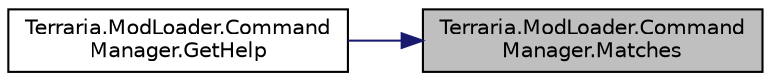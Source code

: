 digraph "Terraria.ModLoader.CommandManager.Matches"
{
 // LATEX_PDF_SIZE
  edge [fontname="Helvetica",fontsize="10",labelfontname="Helvetica",labelfontsize="10"];
  node [fontname="Helvetica",fontsize="10",shape=record];
  rankdir="RL";
  Node1 [label="Terraria.ModLoader.Command\lManager.Matches",height=0.2,width=0.4,color="black", fillcolor="grey75", style="filled", fontcolor="black",tooltip=" "];
  Node1 -> Node2 [dir="back",color="midnightblue",fontsize="10",style="solid",fontname="Helvetica"];
  Node2 [label="Terraria.ModLoader.Command\lManager.GetHelp",height=0.2,width=0.4,color="black", fillcolor="white", style="filled",URL="$class_terraria_1_1_mod_loader_1_1_command_manager.html#ad56ab76f62013e7907e9890c3679ad71",tooltip=" "];
}
